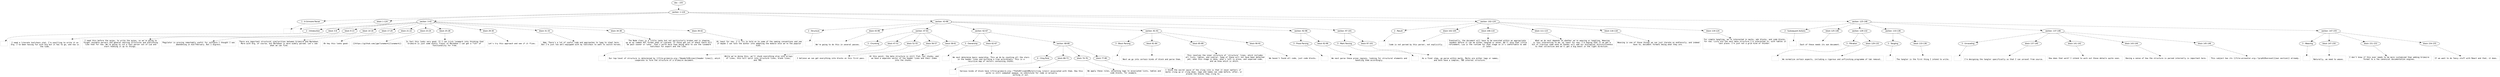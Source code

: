 digraph hierarchy {

node [fontname=Helvetica]
edge [style=dashed]

doc_0 [label="doc - 155"]


doc_0 -> { section_1}
{rank=same; section_1}

section_1 [label="section: 1-124"]


section_1 -> { header_2 block_3 section_4 section_5 section_6 section_7}
{rank=same; header_2 block_3 section_4 section_5 section_6 section_7}

header_2 [label="1 : A Grimoire Parser"]

block_3 [label="block 1-124"]

section_4 [label="section: 3-42"]

section_5 [label="section: 43-96"]

section_6 [label="section: 102-124"]

section_7 [label="section: 125-146"]


header_2 -> leaf_8
leaf_8  [color=Gray,shape=rectangle,fontname=Inconsolata,label=""]
block_3 -> leaf_9
leaf_9  [color=Gray,shape=rectangle,fontname=Inconsolata,label=""]
section_4 -> { header_10 block_11 block_12 block_13 block_14 block_15 block_16 block_17 block_18 block_19 block_20 block_21}
{rank=same; header_10 block_11 block_12 block_13 block_14 block_15 block_16 block_17 block_18 block_19 block_20 block_21}

header_10 [label="2 : Introduction"]

block_11 [label="block 3-8"]

block_12 [label="block 9-13"]

block_13 [label="block 14-16"]

block_14 [label="block 17-20"]

block_15 [label="block 21-22"]

block_16 [label="block 23-24"]

block_17 [label="block 25-28"]

block_18 [label="block 29-30"]

block_19 [label="block 31-33"]

block_20 [label="block 34-38"]

block_21 [label="block 39-42"]


header_10 -> leaf_22
leaf_22  [color=Gray,shape=rectangle,fontname=Inconsolata,label=""]
block_11 -> leaf_23
leaf_23  [color=Gray,shape=rectangle,fontname=Inconsolata,label="
I need a literate toolchain stat. I'm unwilling to write it on
Org. I've been having fun with Org but it has to go, and now is
the time.
"]
block_12 -> leaf_24
leaf_24  [color=Gray,shape=rectangle,fontname=Inconsolata,label="I need this before the quipu, to write the quipu, so we're going to
forget reusable parsers and general editing structures and everything
like that for now. We're going to cut a fast parser out of Lua and
start hooking it up to things. 
"]
block_13 -> leaf_25
leaf_25  [color=Gray,shape=rectangle,fontname=Inconsolata,label="Pegylator is proving remarkably useful for software I thought I was
abandoning in mid-February. But I digress.
"]
block_14 -> leaf_26
leaf_26  [color=Gray,shape=rectangle,fontname=Inconsolata,label="There are important structural similarities between Grimoire and Markdown.
More with Org, of course, but Markdown is more widely parsed. Let's see
what we can find.
"]
block_15 -> leaf_27
leaf_27  [color=Gray,shape=rectangle,fontname=Inconsolata,label="Oh hey this looks good:
"]
block_16 -> leaf_28
leaf_28  [color=Gray,shape=rectangle,fontname=Inconsolata,label="[[https://github.com/jgm/lunamark][lunamark]]
"]
block_17 -> leaf_29
leaf_29  [color=Gray,shape=rectangle,fontname=Inconsolata,label="In fact this looks very good. If I can trick lunamark into thinking that
Grimoire is just some exotic flavor of Markdown I can get a *lot* of 
functionality for free.
"]
block_18 -> leaf_30
leaf_30  [color=Gray,shape=rectangle,fontname=Inconsolata,label="Let's try this approach and see if it flies. 
"]
block_19 -> leaf_31
leaf_31  [color=Gray,shape=rectangle,fontname=Inconsolata,label="Hmm. There's a lot of useful code and approaches to lpeg to steal here.
But I'm just too well-equipped with my toolchain to want to switch horses.
"]
block_20 -> leaf_32
leaf_32  [color=Gray,shape=rectangle,fontname=Inconsolata,label="The Node class is a little janky but not particularly broken and is shaping
up as my common AST format when in Lualand. If those get out of whack there will
be pain sooner or later. That's worth more than being able to use the lunamark
toolchain for export and the like. 
"]
block_21 -> leaf_33
leaf_33  [color=Gray,shape=rectangle,fontname=Inconsolata,label="At least for now. I'll try to hold on to some of the naming conventions and see
if maybe I can talk the author into adapting the module once we're the popular
kids. 
"]
section_5 -> { header_34 block_35 section_36 section_37 section_38 section_39 section_40}
{rank=same; header_34 block_35 section_36 section_37 section_38 section_39 section_40}

header_34 [label="2 : Structure"]

block_35 [label="block 43-96"]

section_36 [label="section: 47-61"]

section_37 [label="section: 62-67"]

section_38 [label="section: 81-91"]

section_39 [label="section: 92-96"]

section_40 [label="section: 97-101"]


header_34 -> leaf_41
leaf_41  [color=Gray,shape=rectangle,fontname=Inconsolata,label=""]
block_35 -> leaf_42
leaf_42  [color=Gray,shape=rectangle,fontname=Inconsolata,label="
We're going to do this in several passes. 
"]
section_36 -> { header_43 block_44 block_45 block_46 block_47}
{rank=same; header_43 block_44 block_45 block_46 block_47}

header_43 [label="3 : Chunking"]

block_44 [label="block 47-51"]

block_45 [label="block 52-55"]

block_46 [label="block 56-57"]

block_47 [label="block 58-61"]


header_43 -> leaf_48
leaf_48  [color=Gray,shape=rectangle,fontname=Inconsolata,label=""]
block_44 -> leaf_49
leaf_49  [color=Gray,shape=rectangle,fontname=Inconsolata,label="
Our top-level of structure is determined by [[file:grimoire.org::*Header%20Lines][header lines]], which
cooperate to form the structure of a Grimoire document.
"]
block_45 -> leaf_50
leaf_50  [color=Gray,shape=rectangle,fontname=Inconsolata,label="While we're doing this, we'll chunk everything else into arrays
of lines, this will split into structure lines, blank lines,
and TBD. 
"]
block_46 -> leaf_51
leaf_51  [color=Gray,shape=rectangle,fontname=Inconsolata,label="I believe we can get everything into blocks on this first pass.
"]
block_47 -> leaf_52
leaf_52  [color=Gray,shape=rectangle,fontname=Inconsolata,label="At this point, the data structure is still flat, but chunky, and
we have a separate vector of the header lines and their index
into the chunks. 
"]
section_37 -> { header_53 block_54 section_55}
{rank=same; header_53 block_54 section_55}

header_53 [label="3 : Ownership"]

block_54 [label="block 62-67"]

section_55 [label="section: 68-80"]


header_53 -> leaf_56
leaf_56  [color=Gray,shape=rectangle,fontname=Inconsolata,label=""]
block_54 -> leaf_57
leaf_57  [color=Gray,shape=rectangle,fontname=Inconsolata,label="
We next determine basic ownership. This we do by counting all the stars 
in the header lines and building a tree accordingly. This is a 
recursive map of vectors containing chunks. 
"]
section_55 -> { header_58 block_59 block_60 block_61}
{rank=same; header_58 block_59 block_60 block_61}

header_58 [label="4 : Cling Rule"]

block_59 [label="block 68-73"]

block_60 [label="block 74-76"]

block_61 [label="block 77-80"]


header_58 -> leaf_62
leaf_62  [color=Gray,shape=rectangle,fontname=Inconsolata,label=""]
block_59 -> leaf_63
leaf_63  [color=Gray,shape=rectangle,fontname=Inconsolata,label="
Various kinds of block have [[file:grimoire.org::*The%20Cling%20Rule][cling rules]] associated with them. How this
works is still somewhat opaque, no substitute for code in actually
working it out. 
"]
block_60 -> leaf_64
leaf_64  [color=Gray,shape=rectangle,fontname=Inconsolata,label="We apply these rules, attaching tags to associated lists, tables and
code blocks, for example. 
"]
block_61 -> leaf_65
leaf_65  [color=Gray,shape=rectangle,fontname=Inconsolata,label="I think the secret sauce of the cling rule is that it never matters if 
marks cling up or cling down, tags and names can come before, after, or
around the blocks they cling to. 
"]
section_38 -> { header_66 block_67 block_68 block_69}
{rank=same; header_66 block_67 block_68 block_69}

header_66 [label="3 : Block Parsing"]

block_67 [label="block 81-84"]

block_68 [label="block 85-89"]

block_69 [label="block 90-91"]


header_66 -> leaf_70
leaf_70  [color=Gray,shape=rectangle,fontname=Inconsolata,label=""]
block_67 -> leaf_71
leaf_71  [color=Gray,shape=rectangle,fontname=Inconsolata,label="
Next we go into certain kinds of block and parse them.
"]
block_68 -> leaf_72
leaf_72  [color=Gray,shape=rectangle,fontname=Inconsolata,label="This resolves the inner structure of 'structure' lines, which includes
all lists, tables, and similar. Some of these will not have been detected
yet, when this stage is done, what's left is prose, and unparsed code,
and we know which is which. 
"]
block_69 -> leaf_73
leaf_73  [color=Gray,shape=rectangle,fontname=Inconsolata,label="We haven't found all code, just code blocks. 
"]
section_39 -> { header_74 block_75}
{rank=same; header_74 block_75}

header_74 [label="3 : Prose Parsing"]

block_75 [label="block 92-96"]


header_74 -> leaf_76
leaf_76  [color=Gray,shape=rectangle,fontname=Inconsolata,label=""]
block_75 -> leaf_77
leaf_77  [color=Gray,shape=rectangle,fontname=Inconsolata,label="
We next parse these prose regions, looking for structural elements and 
handling them accordingly. 
"]
section_40 -> { header_78 block_79}
{rank=same; header_78 block_79}

header_78 [label="3 : Mark Parsing"]

block_79 [label="block 97-101"]


header_78 -> leaf_80
leaf_80  [color=Gray,shape=rectangle,fontname=Inconsolata,label=""]
block_79 -> leaf_81
leaf_81  [color=Gray,shape=rectangle,fontname=Inconsolata,label="
As a final step, we parse within marks. Marks are either tags or names,
and both have a complex, TBD internal structure. 
"]
section_6 -> { header_82 block_83 block_84 block_85 block_86 block_87}
{rank=same; header_82 block_83 block_84 block_85 block_86 block_87}

header_82 [label="2 : Result"]

block_83 [label="block 102-105"]

block_84 [label="block 106-110"]

block_85 [label="block 111-115"]

block_86 [label="block 116-118"]

block_87 [label="block 119-124"]


header_82 -> leaf_88
leaf_88  [color=Gray,shape=rectangle,fontname=Inconsolata,label=""]
block_83 -> leaf_89
leaf_89  [color=Gray,shape=rectangle,fontname=Inconsolata,label="
Code is not parsed by this parser, not explicitly. 
"]
block_84 -> leaf_90
leaf_90  [color=Gray,shape=rectangle,fontname=Inconsolata,label="Eventually, the document will have to be executed within an appropriate 
sandbox before it can be either tangled or woven. We'll skip that little
refinement, Lua is the runtime for that stage so it's comfortable to add 
it later. 
"]
block_85 -> leaf_91
leaf_91  [color=Gray,shape=rectangle,fontname=Inconsolata,label="What we do next depends on whether we're weaving or tangling. Weaving
is less interesting to me, at least for now; I'm hoping that if we get a 
bit of traction some wonk at Pandoc will add our biological distinctiveness
to that collective and we'll get a big boost in the right direction. 
"]
block_86 -> leaf_92
leaf_92  [color=Gray,shape=rectangle,fontname=Inconsolata,label="Weaving is one of those things we can just iterate on endlesssly, and indeed
have to, document formats being what they are. 
"]
block_87 -> leaf_93
leaf_93  [color=Gray,shape=rectangle,fontname=Inconsolata,label="For simple tangling, we're interested in marks, edn blocks, and code blocks,
for now. Lists are the next data structure I'm interested in, with tables in
last place. I'm just not a grid kind of thinker. 


"]
section_7 -> { header_94 block_95 section_96 section_97 section_98 section_99}
{rank=same; header_94 block_95 section_96 section_97 section_98 section_99}

header_94 [label="2 : Subsequent Actions"]

block_95 [label="block 125-146"]

section_96 [label="section: 129-132"]

section_97 [label="section: 133-136"]

section_98 [label="section: 137-146"]

section_99 [label="section: 147-155"]


header_94 -> leaf_100
leaf_100  [color=Gray,shape=rectangle,fontname=Inconsolata,label=""]
block_95 -> leaf_101
leaf_101  [color=Gray,shape=rectangle,fontname=Inconsolata,label="
Each of these needs its own document.
"]
section_96 -> { header_102 block_103}
{rank=same; header_102 block_103}

header_102 [label="3 : Filtration"]

block_103 [label="block 129-132"]


header_102 -> leaf_104
leaf_104  [color=Gray,shape=rectangle,fontname=Inconsolata,label=""]
block_103 -> leaf_105
leaf_105  [color=Gray,shape=rectangle,fontname=Inconsolata,label="
We normalize certain aspects, including a rigorous and unflinching programme of tab removal. 
"]
section_97 -> { header_106 block_107}
{rank=same; header_106 block_107}

header_106 [label="3 : Tangling"]

block_107 [label="block 133-136"]


header_106 -> leaf_108
leaf_108  [color=Gray,shape=rectangle,fontname=Inconsolata,label=""]
block_107 -> leaf_109
leaf_109  [color=Gray,shape=rectangle,fontname=Inconsolata,label="
The tangler is the first thing I intend to write. 
"]
section_98 -> { header_110 block_111 block_112 block_113 block_114}
{rank=same; header_110 block_111 block_112 block_113 block_114}

header_110 [label="3 : Unraveling"]

block_111 [label="block 137-140"]

block_112 [label="block 141-142"]

block_113 [label="block 143-144"]

block_114 [label="block 145-146"]


header_110 -> leaf_115
leaf_115  [color=Gray,shape=rectangle,fontname=Inconsolata,label=""]
block_111 -> leaf_116
leaf_116  [color=Gray,shape=rectangle,fontname=Inconsolata,label="
I'm designing the tangler specifically so that I can unravel from source. 
"]
block_112 -> leaf_117
leaf_117  [color=Gray,shape=rectangle,fontname=Inconsolata,label="How does that work? I intend to work out those details quite soon. 
"]
block_113 -> leaf_118
leaf_118  [color=Gray,shape=rectangle,fontname=Inconsolata,label="Having a sense of how the structure is parsed internally is important here.
"]
block_114 -> leaf_119
leaf_119  [color=Gray,shape=rectangle,fontname=Inconsolata,label="This subject has its [[file:unraveler.org::*grym%20unravel][own section]] already.
"]
section_99 -> { header_120 block_121 block_122 block_123}
{rank=same; header_120 block_121 block_122 block_123}

header_120 [label="3 : Weaving"]

block_121 [label="block 147-150"]

block_122 [label="block 151-153"]

block_123 [label="block 154-155"]


header_120 -> leaf_124
leaf_124  [color=Gray,shape=rectangle,fontname=Inconsolata,label=""]
block_121 -> leaf_125
leaf_125  [color=Gray,shape=rectangle,fontname=Inconsolata,label="
Naturally, we need to weave. 
"]
block_122 -> leaf_126
leaf_126  [color=Gray,shape=rectangle,fontname=Inconsolata,label="I don't know if this ever needs to be more customized than adding Grimoire 
format to a few canonical documentation engines. 
"]
block_123 -> leaf_127
leaf_127  [color=Gray,shape=rectangle,fontname=Inconsolata,label="If we want to do fancy stuff with React and that, it does. 
"]

}
